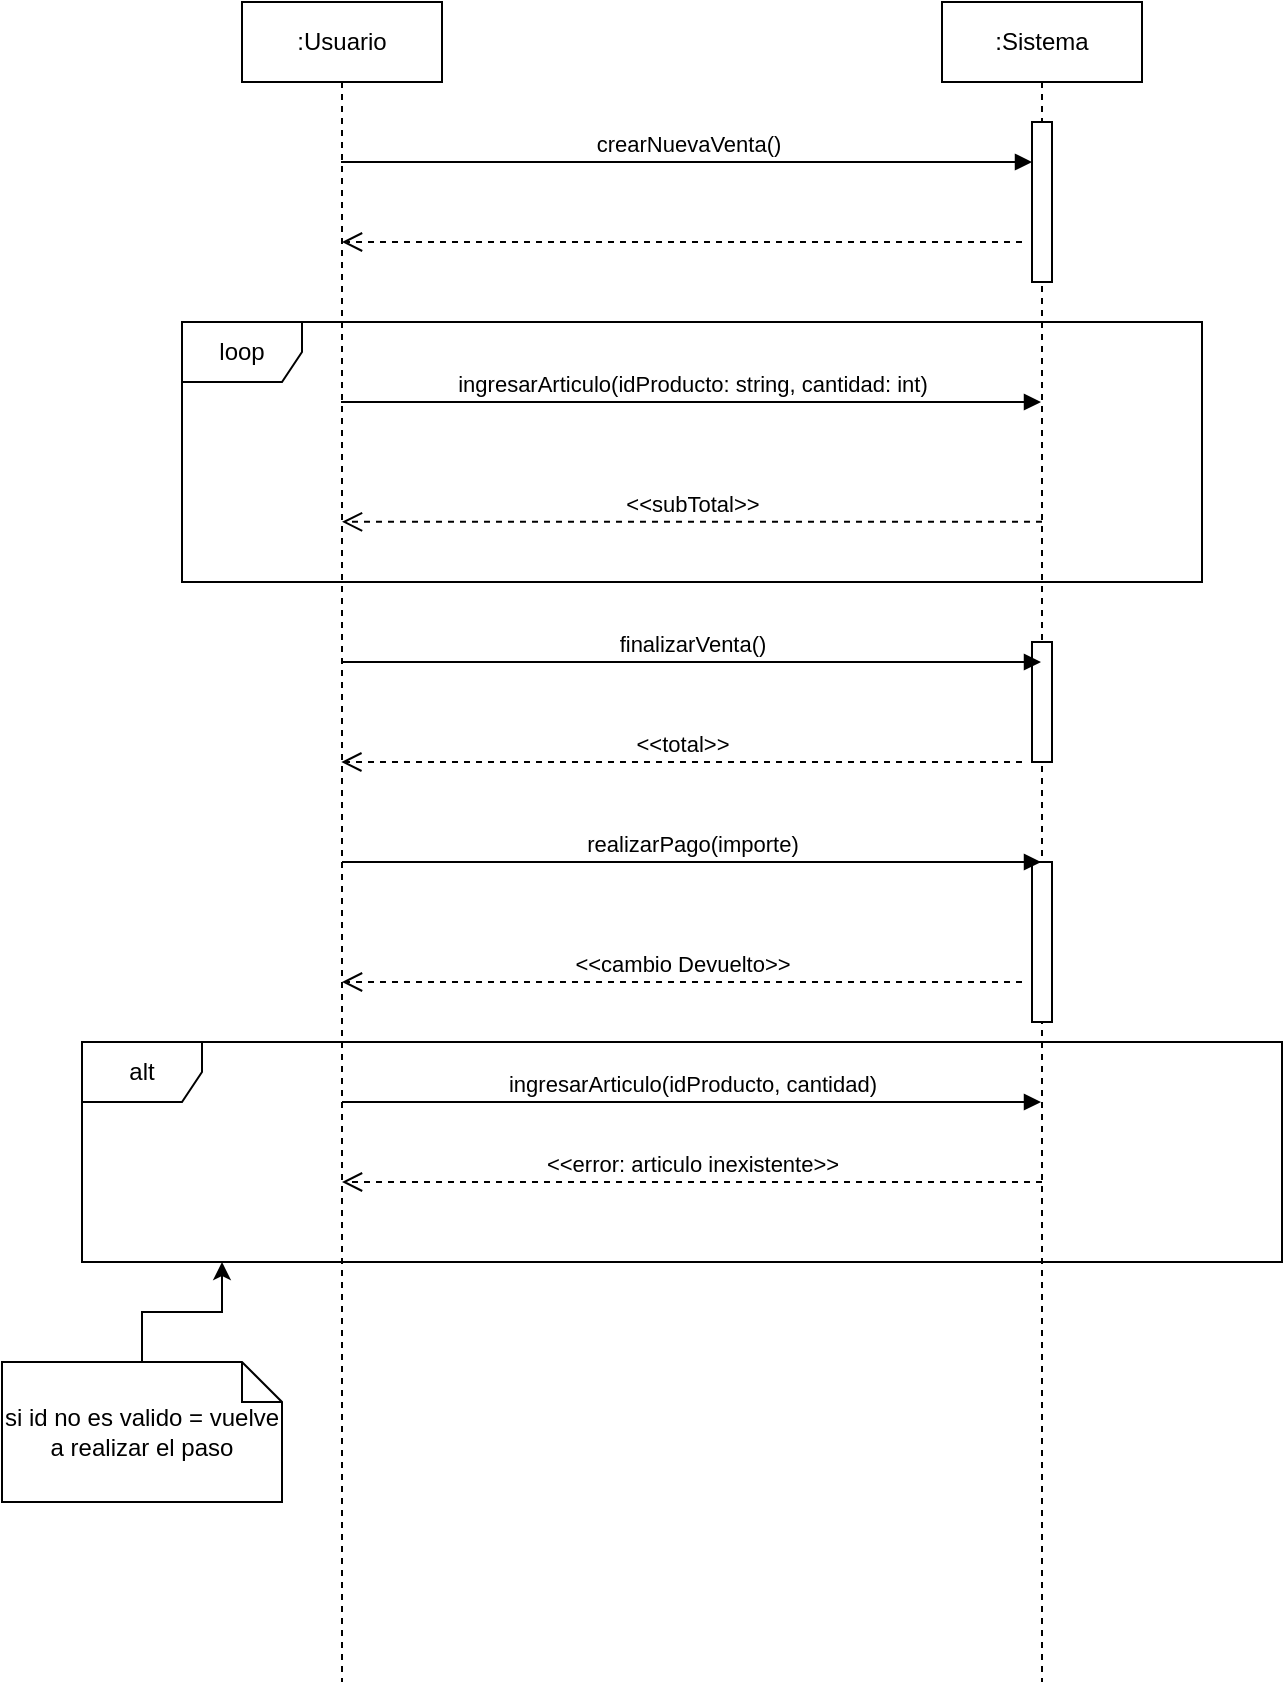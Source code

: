 <mxfile version="24.7.16">
  <diagram name="Page-1" id="2YBvvXClWsGukQMizWep">
    <mxGraphModel grid="1" page="1" gridSize="10" guides="1" tooltips="1" connect="1" arrows="1" fold="1" pageScale="1" pageWidth="850" pageHeight="1100" math="0" shadow="0">
      <root>
        <mxCell id="0" />
        <mxCell id="1" parent="0" />
        <mxCell id="aM9ryv3xv72pqoxQDRHE-5" value=":Sistema" style="shape=umlLifeline;perimeter=lifelinePerimeter;whiteSpace=wrap;html=1;container=0;dropTarget=0;collapsible=0;recursiveResize=0;outlineConnect=0;portConstraint=eastwest;newEdgeStyle={&quot;edgeStyle&quot;:&quot;elbowEdgeStyle&quot;,&quot;elbow&quot;:&quot;vertical&quot;,&quot;curved&quot;:0,&quot;rounded&quot;:0};" vertex="1" parent="1">
          <mxGeometry x="530" y="70" width="100" height="840" as="geometry" />
        </mxCell>
        <mxCell id="7_2Ym_5HTdEia62xkxRi-5" value="" style="html=1;points=[[0,0,0,0,5],[0,1,0,0,-5],[1,0,0,0,5],[1,1,0,0,-5]];perimeter=orthogonalPerimeter;outlineConnect=0;targetShapes=umlLifeline;portConstraint=eastwest;newEdgeStyle={&quot;curved&quot;:0,&quot;rounded&quot;:0};" vertex="1" parent="aM9ryv3xv72pqoxQDRHE-5">
          <mxGeometry x="45" y="60" width="10" height="80" as="geometry" />
        </mxCell>
        <mxCell id="7_2Ym_5HTdEia62xkxRi-16" value="" style="html=1;points=[[0,0,0,0,5],[0,1,0,0,-5],[1,0,0,0,5],[1,1,0,0,-5]];perimeter=orthogonalPerimeter;outlineConnect=0;targetShapes=umlLifeline;portConstraint=eastwest;newEdgeStyle={&quot;curved&quot;:0,&quot;rounded&quot;:0};" vertex="1" parent="aM9ryv3xv72pqoxQDRHE-5">
          <mxGeometry x="45" y="320" width="10" height="60" as="geometry" />
        </mxCell>
        <mxCell id="7_2Ym_5HTdEia62xkxRi-20" value="" style="html=1;points=[[0,0,0,0,5],[0,1,0,0,-5],[1,0,0,0,5],[1,1,0,0,-5]];perimeter=orthogonalPerimeter;outlineConnect=0;targetShapes=umlLifeline;portConstraint=eastwest;newEdgeStyle={&quot;curved&quot;:0,&quot;rounded&quot;:0};" vertex="1" parent="aM9ryv3xv72pqoxQDRHE-5">
          <mxGeometry x="45" y="430" width="10" height="80" as="geometry" />
        </mxCell>
        <mxCell id="7_2Ym_5HTdEia62xkxRi-4" value=":Usuario" style="shape=umlLifeline;perimeter=lifelinePerimeter;whiteSpace=wrap;html=1;container=1;dropTarget=0;collapsible=0;recursiveResize=0;outlineConnect=0;portConstraint=eastwest;newEdgeStyle={&quot;curved&quot;:0,&quot;rounded&quot;:0};" vertex="1" parent="1">
          <mxGeometry x="180" y="70" width="100" height="840" as="geometry" />
        </mxCell>
        <mxCell id="7_2Ym_5HTdEia62xkxRi-6" value="crearNuevaVenta()" style="html=1;verticalAlign=bottom;endArrow=block;curved=0;rounded=0;" edge="1" parent="1">
          <mxGeometry width="80" relative="1" as="geometry">
            <mxPoint x="229.5" y="150" as="sourcePoint" />
            <mxPoint x="575" y="150" as="targetPoint" />
          </mxGeometry>
        </mxCell>
        <mxCell id="7_2Ym_5HTdEia62xkxRi-9" value="ingresarArticulo(idProducto: string, cantidad: int)" style="html=1;verticalAlign=bottom;endArrow=block;curved=0;rounded=0;" edge="1" parent="1">
          <mxGeometry width="80" relative="1" as="geometry">
            <mxPoint x="229.5" y="270" as="sourcePoint" />
            <mxPoint x="579.5" y="270" as="targetPoint" />
          </mxGeometry>
        </mxCell>
        <mxCell id="7_2Ym_5HTdEia62xkxRi-13" value="&amp;lt;&amp;lt;subTotal&amp;gt;&amp;gt;" style="html=1;verticalAlign=bottom;endArrow=open;dashed=1;endSize=8;curved=0;rounded=0;" edge="1" parent="1" target="7_2Ym_5HTdEia62xkxRi-4">
          <mxGeometry relative="1" as="geometry">
            <mxPoint x="580" y="329.9" as="sourcePoint" />
            <mxPoint x="230" y="319.9" as="targetPoint" />
          </mxGeometry>
        </mxCell>
        <mxCell id="7_2Ym_5HTdEia62xkxRi-15" value="finalizarVenta()" style="html=1;verticalAlign=bottom;endArrow=block;curved=0;rounded=0;" edge="1" parent="1" target="aM9ryv3xv72pqoxQDRHE-5">
          <mxGeometry width="80" relative="1" as="geometry">
            <mxPoint x="230" y="400" as="sourcePoint" />
            <mxPoint x="310" y="400" as="targetPoint" />
          </mxGeometry>
        </mxCell>
        <mxCell id="7_2Ym_5HTdEia62xkxRi-17" value="&amp;lt;&amp;lt;total&amp;gt;&amp;gt;" style="html=1;verticalAlign=bottom;endArrow=open;dashed=1;endSize=8;curved=0;rounded=0;" edge="1" parent="1">
          <mxGeometry relative="1" as="geometry">
            <mxPoint x="570" y="450" as="sourcePoint" />
            <mxPoint x="229.667" y="450" as="targetPoint" />
          </mxGeometry>
        </mxCell>
        <mxCell id="7_2Ym_5HTdEia62xkxRi-18" value="realizarPago(importe)" style="html=1;verticalAlign=bottom;endArrow=block;curved=0;rounded=0;" edge="1" parent="1" target="aM9ryv3xv72pqoxQDRHE-5">
          <mxGeometry width="80" relative="1" as="geometry">
            <mxPoint x="230" y="500" as="sourcePoint" />
            <mxPoint x="310" y="500" as="targetPoint" />
          </mxGeometry>
        </mxCell>
        <mxCell id="7_2Ym_5HTdEia62xkxRi-19" value="" style="html=1;verticalAlign=bottom;endArrow=open;dashed=1;endSize=8;curved=0;rounded=0;" edge="1" parent="1" target="7_2Ym_5HTdEia62xkxRi-4">
          <mxGeometry relative="1" as="geometry">
            <mxPoint x="570" y="190" as="sourcePoint" />
            <mxPoint x="490" y="190" as="targetPoint" />
          </mxGeometry>
        </mxCell>
        <mxCell id="7_2Ym_5HTdEia62xkxRi-21" value="&amp;lt;&amp;lt;cambio Devuelto&amp;gt;&amp;gt;" style="html=1;verticalAlign=bottom;endArrow=open;dashed=1;endSize=8;curved=0;rounded=0;" edge="1" parent="1" target="7_2Ym_5HTdEia62xkxRi-4">
          <mxGeometry relative="1" as="geometry">
            <mxPoint x="570" y="560" as="sourcePoint" />
            <mxPoint x="490" y="560" as="targetPoint" />
          </mxGeometry>
        </mxCell>
        <mxCell id="7_2Ym_5HTdEia62xkxRi-22" value="loop" style="shape=umlFrame;whiteSpace=wrap;html=1;pointerEvents=0;" vertex="1" parent="1">
          <mxGeometry x="150" y="230" width="510" height="130" as="geometry" />
        </mxCell>
        <mxCell id="JbYWgGBuHvpBLPjGjrAj-1" value="ingresarArticulo(idProducto, cantidad)" style="html=1;verticalAlign=bottom;endArrow=block;curved=0;rounded=0;" edge="1" parent="1" target="aM9ryv3xv72pqoxQDRHE-5">
          <mxGeometry width="80" relative="1" as="geometry">
            <mxPoint x="230" y="620" as="sourcePoint" />
            <mxPoint x="310" y="620" as="targetPoint" />
          </mxGeometry>
        </mxCell>
        <mxCell id="JbYWgGBuHvpBLPjGjrAj-2" value="&amp;lt;&amp;lt;error: articulo inexistente&amp;gt;&amp;gt;" style="html=1;verticalAlign=bottom;endArrow=open;dashed=1;endSize=8;curved=0;rounded=0;" edge="1" parent="1" target="7_2Ym_5HTdEia62xkxRi-4">
          <mxGeometry relative="1" as="geometry">
            <mxPoint x="580" y="660" as="sourcePoint" />
            <mxPoint x="500" y="660" as="targetPoint" />
          </mxGeometry>
        </mxCell>
        <mxCell id="JbYWgGBuHvpBLPjGjrAj-3" value="alt" style="shape=umlFrame;whiteSpace=wrap;html=1;pointerEvents=0;" vertex="1" parent="1">
          <mxGeometry x="100" y="590" width="600" height="110" as="geometry" />
        </mxCell>
        <mxCell id="JbYWgGBuHvpBLPjGjrAj-17" value="" style="edgeStyle=orthogonalEdgeStyle;rounded=0;orthogonalLoop=1;jettySize=auto;html=1;" edge="1" parent="1" source="JbYWgGBuHvpBLPjGjrAj-13" target="JbYWgGBuHvpBLPjGjrAj-3">
          <mxGeometry relative="1" as="geometry">
            <Array as="points">
              <mxPoint x="130" y="725" />
              <mxPoint x="170" y="725" />
            </Array>
          </mxGeometry>
        </mxCell>
        <mxCell id="JbYWgGBuHvpBLPjGjrAj-13" value="si id no es valido = vuelve a realizar el paso" style="shape=note;size=20;whiteSpace=wrap;html=1;" vertex="1" parent="1">
          <mxGeometry x="60" y="750" width="140" height="70" as="geometry" />
        </mxCell>
      </root>
    </mxGraphModel>
  </diagram>
</mxfile>
